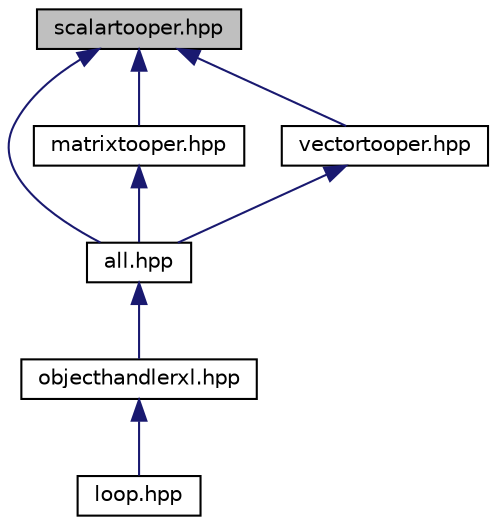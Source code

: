 digraph "scalartooper.hpp"
{
  edge [fontname="Helvetica",fontsize="10",labelfontname="Helvetica",labelfontsize="10"];
  node [fontname="Helvetica",fontsize="10",shape=record];
  Node17 [label="scalartooper.hpp",height=0.2,width=0.4,color="black", fillcolor="grey75", style="filled", fontcolor="black"];
  Node17 -> Node18 [dir="back",color="midnightblue",fontsize="10",style="solid",fontname="Helvetica"];
  Node18 [label="all.hpp",height=0.2,width=0.4,color="black", fillcolor="white", style="filled",URL="$all_8hpp.html",tooltip="#includes for all Excel conversion functions "];
  Node18 -> Node19 [dir="back",color="midnightblue",fontsize="10",style="solid",fontname="Helvetica"];
  Node19 [label="objecthandlerxl.hpp",height=0.2,width=0.4,color="black", fillcolor="white", style="filled",URL="$objecthandlerxl_8hpp.html",tooltip="#includes for all functionality in ObjectHandler "];
  Node19 -> Node20 [dir="back",color="midnightblue",fontsize="10",style="solid",fontname="Helvetica"];
  Node20 [label="loop.hpp",height=0.2,width=0.4,color="black", fillcolor="white", style="filled",URL="$loop_8hpp.html",tooltip="Support for Excel functions which loop on an input value. "];
  Node17 -> Node21 [dir="back",color="midnightblue",fontsize="10",style="solid",fontname="Helvetica"];
  Node21 [label="matrixtooper.hpp",height=0.2,width=0.4,color="black", fillcolor="white", style="filled",URL="$matrixtooper_8hpp.html",tooltip="Conversion function matrixToOper - Convert matrix to Excel OPER. "];
  Node21 -> Node18 [dir="back",color="midnightblue",fontsize="10",style="solid",fontname="Helvetica"];
  Node17 -> Node22 [dir="back",color="midnightblue",fontsize="10",style="solid",fontname="Helvetica"];
  Node22 [label="vectortooper.hpp",height=0.2,width=0.4,color="black", fillcolor="white", style="filled",URL="$vectortooper_8hpp.html",tooltip="Conversion function vectorToOper - Convert STL vector to Excel OPER. "];
  Node22 -> Node18 [dir="back",color="midnightblue",fontsize="10",style="solid",fontname="Helvetica"];
}
